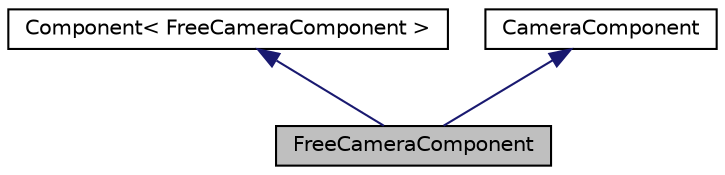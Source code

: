 digraph "FreeCameraComponent"
{
  edge [fontname="Helvetica",fontsize="10",labelfontname="Helvetica",labelfontsize="10"];
  node [fontname="Helvetica",fontsize="10",shape=record];
  Node0 [label="FreeCameraComponent",height=0.2,width=0.4,color="black", fillcolor="grey75", style="filled", fontcolor="black"];
  Node1 -> Node0 [dir="back",color="midnightblue",fontsize="10",style="solid",fontname="Helvetica"];
  Node1 [label="Component\< FreeCameraComponent \>",height=0.2,width=0.4,color="black", fillcolor="white", style="filled",URL="$struct_component.html"];
  Node2 -> Node0 [dir="back",color="midnightblue",fontsize="10",style="solid",fontname="Helvetica"];
  Node2 [label="CameraComponent",height=0.2,width=0.4,color="black", fillcolor="white", style="filled",URL="$struct_camera_component.html"];
}
